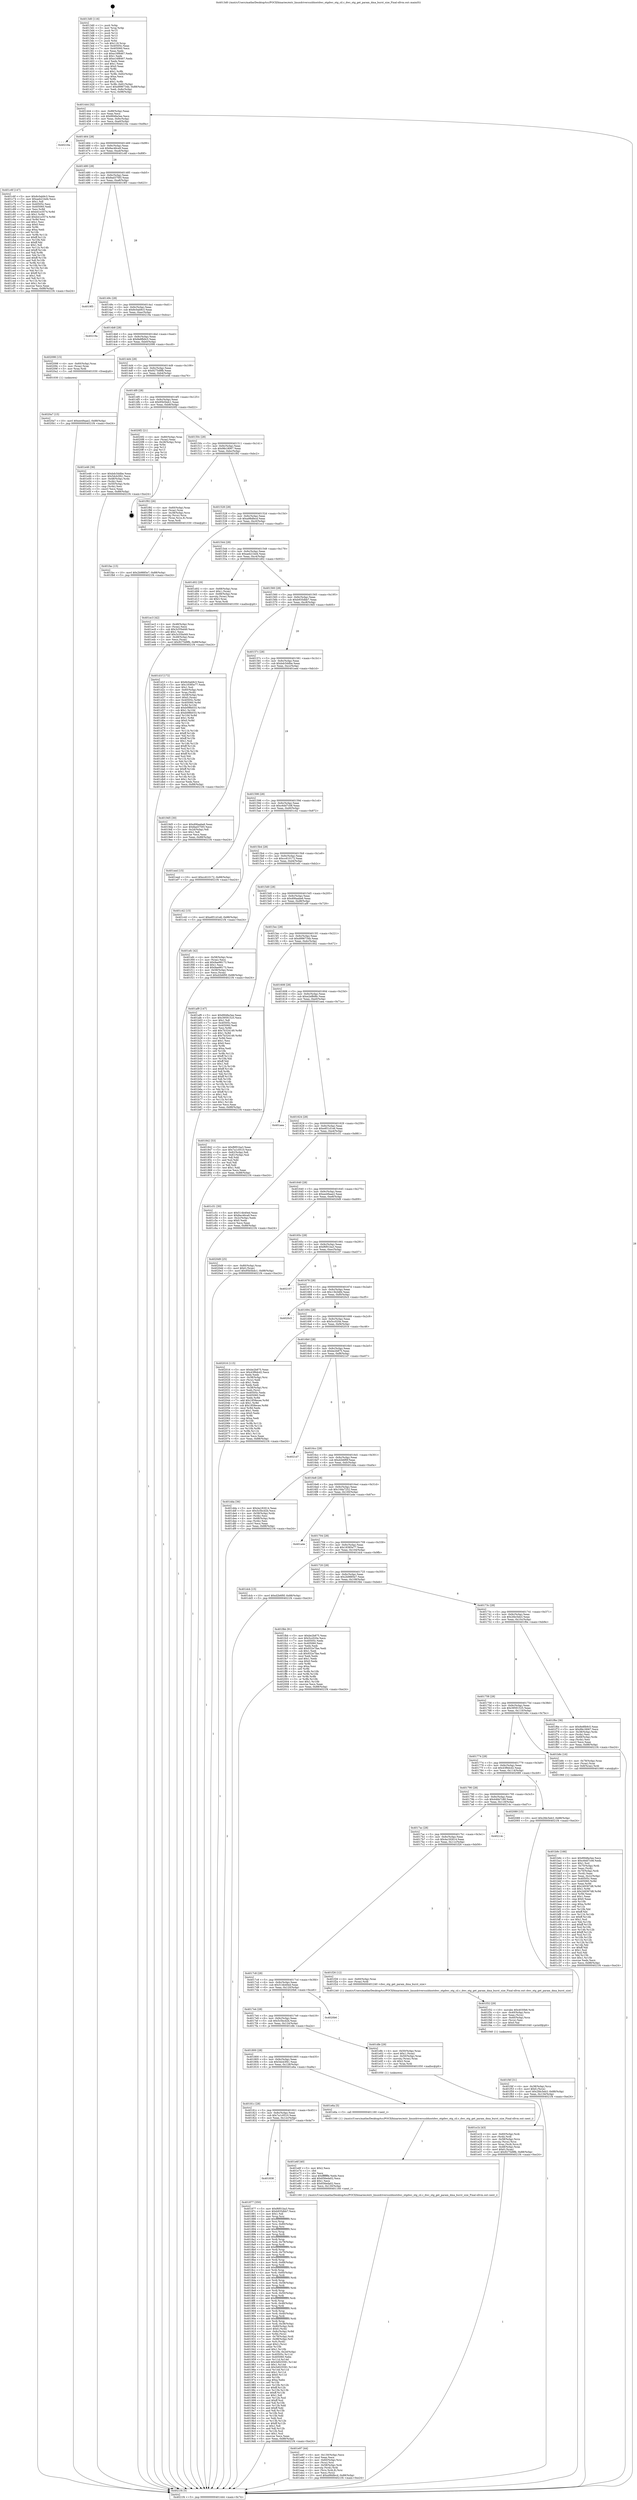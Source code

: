 digraph "0x4013d0" {
  label = "0x4013d0 (/mnt/c/Users/mathe/Desktop/tcc/POCII/binaries/extr_linuxdriversusbhostdwc_otgdwc_otg_cil.c_dwc_otg_get_param_dma_burst_size_Final-ollvm.out::main(0))"
  labelloc = "t"
  node[shape=record]

  Entry [label="",width=0.3,height=0.3,shape=circle,fillcolor=black,style=filled]
  "0x401444" [label="{
     0x401444 [32]\l
     | [instrs]\l
     &nbsp;&nbsp;0x401444 \<+6\>: mov -0x88(%rbp),%eax\l
     &nbsp;&nbsp;0x40144a \<+2\>: mov %eax,%ecx\l
     &nbsp;&nbsp;0x40144c \<+6\>: sub $0x8948a3ee,%ecx\l
     &nbsp;&nbsp;0x401452 \<+6\>: mov %eax,-0x9c(%rbp)\l
     &nbsp;&nbsp;0x401458 \<+6\>: mov %ecx,-0xa0(%rbp)\l
     &nbsp;&nbsp;0x40145e \<+6\>: je 000000000040216a \<main+0xd9a\>\l
  }"]
  "0x40216a" [label="{
     0x40216a\l
  }", style=dashed]
  "0x401464" [label="{
     0x401464 [28]\l
     | [instrs]\l
     &nbsp;&nbsp;0x401464 \<+5\>: jmp 0000000000401469 \<main+0x99\>\l
     &nbsp;&nbsp;0x401469 \<+6\>: mov -0x9c(%rbp),%eax\l
     &nbsp;&nbsp;0x40146f \<+5\>: sub $0x8ac46ca9,%eax\l
     &nbsp;&nbsp;0x401474 \<+6\>: mov %eax,-0xa4(%rbp)\l
     &nbsp;&nbsp;0x40147a \<+6\>: je 0000000000401c6f \<main+0x89f\>\l
  }"]
  Exit [label="",width=0.3,height=0.3,shape=circle,fillcolor=black,style=filled,peripheries=2]
  "0x401c6f" [label="{
     0x401c6f [147]\l
     | [instrs]\l
     &nbsp;&nbsp;0x401c6f \<+5\>: mov $0x8c0ab9c3,%eax\l
     &nbsp;&nbsp;0x401c74 \<+5\>: mov $0xaeb21bd4,%ecx\l
     &nbsp;&nbsp;0x401c79 \<+2\>: mov $0x1,%dl\l
     &nbsp;&nbsp;0x401c7b \<+7\>: mov 0x40505c,%esi\l
     &nbsp;&nbsp;0x401c82 \<+7\>: mov 0x405060,%edi\l
     &nbsp;&nbsp;0x401c89 \<+3\>: mov %esi,%r8d\l
     &nbsp;&nbsp;0x401c8c \<+7\>: sub $0xb41e3574,%r8d\l
     &nbsp;&nbsp;0x401c93 \<+4\>: sub $0x1,%r8d\l
     &nbsp;&nbsp;0x401c97 \<+7\>: add $0xb41e3574,%r8d\l
     &nbsp;&nbsp;0x401c9e \<+4\>: imul %r8d,%esi\l
     &nbsp;&nbsp;0x401ca2 \<+3\>: and $0x1,%esi\l
     &nbsp;&nbsp;0x401ca5 \<+3\>: cmp $0x0,%esi\l
     &nbsp;&nbsp;0x401ca8 \<+4\>: sete %r9b\l
     &nbsp;&nbsp;0x401cac \<+3\>: cmp $0xa,%edi\l
     &nbsp;&nbsp;0x401caf \<+4\>: setl %r10b\l
     &nbsp;&nbsp;0x401cb3 \<+3\>: mov %r9b,%r11b\l
     &nbsp;&nbsp;0x401cb6 \<+4\>: xor $0xff,%r11b\l
     &nbsp;&nbsp;0x401cba \<+3\>: mov %r10b,%bl\l
     &nbsp;&nbsp;0x401cbd \<+3\>: xor $0xff,%bl\l
     &nbsp;&nbsp;0x401cc0 \<+3\>: xor $0x1,%dl\l
     &nbsp;&nbsp;0x401cc3 \<+3\>: mov %r11b,%r14b\l
     &nbsp;&nbsp;0x401cc6 \<+4\>: and $0xff,%r14b\l
     &nbsp;&nbsp;0x401cca \<+3\>: and %dl,%r9b\l
     &nbsp;&nbsp;0x401ccd \<+3\>: mov %bl,%r15b\l
     &nbsp;&nbsp;0x401cd0 \<+4\>: and $0xff,%r15b\l
     &nbsp;&nbsp;0x401cd4 \<+3\>: and %dl,%r10b\l
     &nbsp;&nbsp;0x401cd7 \<+3\>: or %r9b,%r14b\l
     &nbsp;&nbsp;0x401cda \<+3\>: or %r10b,%r15b\l
     &nbsp;&nbsp;0x401cdd \<+3\>: xor %r15b,%r14b\l
     &nbsp;&nbsp;0x401ce0 \<+3\>: or %bl,%r11b\l
     &nbsp;&nbsp;0x401ce3 \<+4\>: xor $0xff,%r11b\l
     &nbsp;&nbsp;0x401ce7 \<+3\>: or $0x1,%dl\l
     &nbsp;&nbsp;0x401cea \<+3\>: and %dl,%r11b\l
     &nbsp;&nbsp;0x401ced \<+3\>: or %r11b,%r14b\l
     &nbsp;&nbsp;0x401cf0 \<+4\>: test $0x1,%r14b\l
     &nbsp;&nbsp;0x401cf4 \<+3\>: cmovne %ecx,%eax\l
     &nbsp;&nbsp;0x401cf7 \<+6\>: mov %eax,-0x88(%rbp)\l
     &nbsp;&nbsp;0x401cfd \<+5\>: jmp 00000000004021f4 \<main+0xe24\>\l
  }"]
  "0x401480" [label="{
     0x401480 [28]\l
     | [instrs]\l
     &nbsp;&nbsp;0x401480 \<+5\>: jmp 0000000000401485 \<main+0xb5\>\l
     &nbsp;&nbsp;0x401485 \<+6\>: mov -0x9c(%rbp),%eax\l
     &nbsp;&nbsp;0x40148b \<+5\>: sub $0x8ad370f3,%eax\l
     &nbsp;&nbsp;0x401490 \<+6\>: mov %eax,-0xa8(%rbp)\l
     &nbsp;&nbsp;0x401496 \<+6\>: je 00000000004019f3 \<main+0x623\>\l
  }"]
  "0x4020a7" [label="{
     0x4020a7 [15]\l
     | [instrs]\l
     &nbsp;&nbsp;0x4020a7 \<+10\>: movl $0xee49aae2,-0x88(%rbp)\l
     &nbsp;&nbsp;0x4020b1 \<+5\>: jmp 00000000004021f4 \<main+0xe24\>\l
  }"]
  "0x4019f3" [label="{
     0x4019f3\l
  }", style=dashed]
  "0x40149c" [label="{
     0x40149c [28]\l
     | [instrs]\l
     &nbsp;&nbsp;0x40149c \<+5\>: jmp 00000000004014a1 \<main+0xd1\>\l
     &nbsp;&nbsp;0x4014a1 \<+6\>: mov -0x9c(%rbp),%eax\l
     &nbsp;&nbsp;0x4014a7 \<+5\>: sub $0x8c0ab9c3,%eax\l
     &nbsp;&nbsp;0x4014ac \<+6\>: mov %eax,-0xac(%rbp)\l
     &nbsp;&nbsp;0x4014b2 \<+6\>: je 000000000040219a \<main+0xdca\>\l
  }"]
  "0x401fac" [label="{
     0x401fac [15]\l
     | [instrs]\l
     &nbsp;&nbsp;0x401fac \<+10\>: movl $0x2b9885e7,-0x88(%rbp)\l
     &nbsp;&nbsp;0x401fb6 \<+5\>: jmp 00000000004021f4 \<main+0xe24\>\l
  }"]
  "0x40219a" [label="{
     0x40219a\l
  }", style=dashed]
  "0x4014b8" [label="{
     0x4014b8 [28]\l
     | [instrs]\l
     &nbsp;&nbsp;0x4014b8 \<+5\>: jmp 00000000004014bd \<main+0xed\>\l
     &nbsp;&nbsp;0x4014bd \<+6\>: mov -0x9c(%rbp),%eax\l
     &nbsp;&nbsp;0x4014c3 \<+5\>: sub $0x8e8fb9c5,%eax\l
     &nbsp;&nbsp;0x4014c8 \<+6\>: mov %eax,-0xb0(%rbp)\l
     &nbsp;&nbsp;0x4014ce \<+6\>: je 0000000000402098 \<main+0xcc8\>\l
  }"]
  "0x401f4f" [label="{
     0x401f4f [31]\l
     | [instrs]\l
     &nbsp;&nbsp;0x401f4f \<+4\>: mov -0x38(%rbp),%rcx\l
     &nbsp;&nbsp;0x401f53 \<+6\>: movl $0x0,(%rcx)\l
     &nbsp;&nbsp;0x401f59 \<+10\>: movl $0x2fdc5eb3,-0x88(%rbp)\l
     &nbsp;&nbsp;0x401f63 \<+6\>: mov %eax,-0x134(%rbp)\l
     &nbsp;&nbsp;0x401f69 \<+5\>: jmp 00000000004021f4 \<main+0xe24\>\l
  }"]
  "0x402098" [label="{
     0x402098 [15]\l
     | [instrs]\l
     &nbsp;&nbsp;0x402098 \<+4\>: mov -0x60(%rbp),%rax\l
     &nbsp;&nbsp;0x40209c \<+3\>: mov (%rax),%rax\l
     &nbsp;&nbsp;0x40209f \<+3\>: mov %rax,%rdi\l
     &nbsp;&nbsp;0x4020a2 \<+5\>: call 0000000000401030 \<free@plt\>\l
     | [calls]\l
     &nbsp;&nbsp;0x401030 \{1\} (unknown)\l
  }"]
  "0x4014d4" [label="{
     0x4014d4 [28]\l
     | [instrs]\l
     &nbsp;&nbsp;0x4014d4 \<+5\>: jmp 00000000004014d9 \<main+0x109\>\l
     &nbsp;&nbsp;0x4014d9 \<+6\>: mov -0x9c(%rbp),%eax\l
     &nbsp;&nbsp;0x4014df \<+5\>: sub $0x9275d9fb,%eax\l
     &nbsp;&nbsp;0x4014e4 \<+6\>: mov %eax,-0xb4(%rbp)\l
     &nbsp;&nbsp;0x4014ea \<+6\>: je 0000000000401e46 \<main+0xa76\>\l
  }"]
  "0x401f32" [label="{
     0x401f32 [29]\l
     | [instrs]\l
     &nbsp;&nbsp;0x401f32 \<+10\>: movabs $0x4030b6,%rdi\l
     &nbsp;&nbsp;0x401f3c \<+4\>: mov -0x40(%rbp),%rcx\l
     &nbsp;&nbsp;0x401f40 \<+2\>: mov %eax,(%rcx)\l
     &nbsp;&nbsp;0x401f42 \<+4\>: mov -0x40(%rbp),%rcx\l
     &nbsp;&nbsp;0x401f46 \<+2\>: mov (%rcx),%esi\l
     &nbsp;&nbsp;0x401f48 \<+2\>: mov $0x0,%al\l
     &nbsp;&nbsp;0x401f4a \<+5\>: call 0000000000401040 \<printf@plt\>\l
     | [calls]\l
     &nbsp;&nbsp;0x401040 \{1\} (unknown)\l
  }"]
  "0x401e46" [label="{
     0x401e46 [36]\l
     | [instrs]\l
     &nbsp;&nbsp;0x401e46 \<+5\>: mov $0xbdc5ddbe,%eax\l
     &nbsp;&nbsp;0x401e4b \<+5\>: mov $0x5dcb3f41,%ecx\l
     &nbsp;&nbsp;0x401e50 \<+4\>: mov -0x48(%rbp),%rdx\l
     &nbsp;&nbsp;0x401e54 \<+2\>: mov (%rdx),%esi\l
     &nbsp;&nbsp;0x401e56 \<+4\>: mov -0x50(%rbp),%rdx\l
     &nbsp;&nbsp;0x401e5a \<+2\>: cmp (%rdx),%esi\l
     &nbsp;&nbsp;0x401e5c \<+3\>: cmovl %ecx,%eax\l
     &nbsp;&nbsp;0x401e5f \<+6\>: mov %eax,-0x88(%rbp)\l
     &nbsp;&nbsp;0x401e65 \<+5\>: jmp 00000000004021f4 \<main+0xe24\>\l
  }"]
  "0x4014f0" [label="{
     0x4014f0 [28]\l
     | [instrs]\l
     &nbsp;&nbsp;0x4014f0 \<+5\>: jmp 00000000004014f5 \<main+0x125\>\l
     &nbsp;&nbsp;0x4014f5 \<+6\>: mov -0x9c(%rbp),%eax\l
     &nbsp;&nbsp;0x4014fb \<+5\>: sub $0x95b5bdc1,%eax\l
     &nbsp;&nbsp;0x401500 \<+6\>: mov %eax,-0xb8(%rbp)\l
     &nbsp;&nbsp;0x401506 \<+6\>: je 00000000004020f2 \<main+0xd22\>\l
  }"]
  "0x401e97" [label="{
     0x401e97 [44]\l
     | [instrs]\l
     &nbsp;&nbsp;0x401e97 \<+6\>: mov -0x130(%rbp),%ecx\l
     &nbsp;&nbsp;0x401e9d \<+3\>: imul %eax,%ecx\l
     &nbsp;&nbsp;0x401ea0 \<+4\>: mov -0x60(%rbp),%rsi\l
     &nbsp;&nbsp;0x401ea4 \<+3\>: mov (%rsi),%rsi\l
     &nbsp;&nbsp;0x401ea7 \<+4\>: mov -0x58(%rbp),%rdi\l
     &nbsp;&nbsp;0x401eab \<+3\>: movslq (%rdi),%rdi\l
     &nbsp;&nbsp;0x401eae \<+4\>: mov (%rsi,%rdi,8),%rsi\l
     &nbsp;&nbsp;0x401eb2 \<+2\>: mov %ecx,(%rsi)\l
     &nbsp;&nbsp;0x401eb4 \<+10\>: movl $0xa98dfecd,-0x88(%rbp)\l
     &nbsp;&nbsp;0x401ebe \<+5\>: jmp 00000000004021f4 \<main+0xe24\>\l
  }"]
  "0x4020f2" [label="{
     0x4020f2 [21]\l
     | [instrs]\l
     &nbsp;&nbsp;0x4020f2 \<+4\>: mov -0x80(%rbp),%rax\l
     &nbsp;&nbsp;0x4020f6 \<+2\>: mov (%rax),%eax\l
     &nbsp;&nbsp;0x4020f8 \<+4\>: lea -0x28(%rbp),%rsp\l
     &nbsp;&nbsp;0x4020fc \<+1\>: pop %rbx\l
     &nbsp;&nbsp;0x4020fd \<+2\>: pop %r12\l
     &nbsp;&nbsp;0x4020ff \<+2\>: pop %r13\l
     &nbsp;&nbsp;0x402101 \<+2\>: pop %r14\l
     &nbsp;&nbsp;0x402103 \<+2\>: pop %r15\l
     &nbsp;&nbsp;0x402105 \<+1\>: pop %rbp\l
     &nbsp;&nbsp;0x402106 \<+1\>: ret\l
  }"]
  "0x40150c" [label="{
     0x40150c [28]\l
     | [instrs]\l
     &nbsp;&nbsp;0x40150c \<+5\>: jmp 0000000000401511 \<main+0x141\>\l
     &nbsp;&nbsp;0x401511 \<+6\>: mov -0x9c(%rbp),%eax\l
     &nbsp;&nbsp;0x401517 \<+5\>: sub $0x9fe18067,%eax\l
     &nbsp;&nbsp;0x40151c \<+6\>: mov %eax,-0xbc(%rbp)\l
     &nbsp;&nbsp;0x401522 \<+6\>: je 0000000000401f92 \<main+0xbc2\>\l
  }"]
  "0x401e6f" [label="{
     0x401e6f [40]\l
     | [instrs]\l
     &nbsp;&nbsp;0x401e6f \<+5\>: mov $0x2,%ecx\l
     &nbsp;&nbsp;0x401e74 \<+1\>: cltd\l
     &nbsp;&nbsp;0x401e75 \<+2\>: idiv %ecx\l
     &nbsp;&nbsp;0x401e77 \<+6\>: imul $0xfffffffe,%edx,%ecx\l
     &nbsp;&nbsp;0x401e7d \<+6\>: add $0x656eda02,%ecx\l
     &nbsp;&nbsp;0x401e83 \<+3\>: add $0x1,%ecx\l
     &nbsp;&nbsp;0x401e86 \<+6\>: sub $0x656eda02,%ecx\l
     &nbsp;&nbsp;0x401e8c \<+6\>: mov %ecx,-0x130(%rbp)\l
     &nbsp;&nbsp;0x401e92 \<+5\>: call 0000000000401160 \<next_i\>\l
     | [calls]\l
     &nbsp;&nbsp;0x401160 \{1\} (/mnt/c/Users/mathe/Desktop/tcc/POCII/binaries/extr_linuxdriversusbhostdwc_otgdwc_otg_cil.c_dwc_otg_get_param_dma_burst_size_Final-ollvm.out::next_i)\l
  }"]
  "0x401f92" [label="{
     0x401f92 [26]\l
     | [instrs]\l
     &nbsp;&nbsp;0x401f92 \<+4\>: mov -0x60(%rbp),%rax\l
     &nbsp;&nbsp;0x401f96 \<+3\>: mov (%rax),%rax\l
     &nbsp;&nbsp;0x401f99 \<+4\>: mov -0x38(%rbp),%rcx\l
     &nbsp;&nbsp;0x401f9d \<+3\>: movslq (%rcx),%rcx\l
     &nbsp;&nbsp;0x401fa0 \<+4\>: mov (%rax,%rcx,8),%rax\l
     &nbsp;&nbsp;0x401fa4 \<+3\>: mov %rax,%rdi\l
     &nbsp;&nbsp;0x401fa7 \<+5\>: call 0000000000401030 \<free@plt\>\l
     | [calls]\l
     &nbsp;&nbsp;0x401030 \{1\} (unknown)\l
  }"]
  "0x401528" [label="{
     0x401528 [28]\l
     | [instrs]\l
     &nbsp;&nbsp;0x401528 \<+5\>: jmp 000000000040152d \<main+0x15d\>\l
     &nbsp;&nbsp;0x40152d \<+6\>: mov -0x9c(%rbp),%eax\l
     &nbsp;&nbsp;0x401533 \<+5\>: sub $0xa98dfecd,%eax\l
     &nbsp;&nbsp;0x401538 \<+6\>: mov %eax,-0xc0(%rbp)\l
     &nbsp;&nbsp;0x40153e \<+6\>: je 0000000000401ec3 \<main+0xaf3\>\l
  }"]
  "0x401e1b" [label="{
     0x401e1b [43]\l
     | [instrs]\l
     &nbsp;&nbsp;0x401e1b \<+4\>: mov -0x60(%rbp),%rdi\l
     &nbsp;&nbsp;0x401e1f \<+3\>: mov (%rdi),%rdi\l
     &nbsp;&nbsp;0x401e22 \<+4\>: mov -0x58(%rbp),%rcx\l
     &nbsp;&nbsp;0x401e26 \<+3\>: movslq (%rcx),%rcx\l
     &nbsp;&nbsp;0x401e29 \<+4\>: mov %rax,(%rdi,%rcx,8)\l
     &nbsp;&nbsp;0x401e2d \<+4\>: mov -0x48(%rbp),%rax\l
     &nbsp;&nbsp;0x401e31 \<+6\>: movl $0x0,(%rax)\l
     &nbsp;&nbsp;0x401e37 \<+10\>: movl $0x9275d9fb,-0x88(%rbp)\l
     &nbsp;&nbsp;0x401e41 \<+5\>: jmp 00000000004021f4 \<main+0xe24\>\l
  }"]
  "0x401ec3" [label="{
     0x401ec3 [42]\l
     | [instrs]\l
     &nbsp;&nbsp;0x401ec3 \<+4\>: mov -0x48(%rbp),%rax\l
     &nbsp;&nbsp;0x401ec7 \<+2\>: mov (%rax),%ecx\l
     &nbsp;&nbsp;0x401ec9 \<+6\>: sub $0x3c55bd49,%ecx\l
     &nbsp;&nbsp;0x401ecf \<+3\>: add $0x1,%ecx\l
     &nbsp;&nbsp;0x401ed2 \<+6\>: add $0x3c55bd49,%ecx\l
     &nbsp;&nbsp;0x401ed8 \<+4\>: mov -0x48(%rbp),%rax\l
     &nbsp;&nbsp;0x401edc \<+2\>: mov %ecx,(%rax)\l
     &nbsp;&nbsp;0x401ede \<+10\>: movl $0x9275d9fb,-0x88(%rbp)\l
     &nbsp;&nbsp;0x401ee8 \<+5\>: jmp 00000000004021f4 \<main+0xe24\>\l
  }"]
  "0x401544" [label="{
     0x401544 [28]\l
     | [instrs]\l
     &nbsp;&nbsp;0x401544 \<+5\>: jmp 0000000000401549 \<main+0x179\>\l
     &nbsp;&nbsp;0x401549 \<+6\>: mov -0x9c(%rbp),%eax\l
     &nbsp;&nbsp;0x40154f \<+5\>: sub $0xaeb21bd4,%eax\l
     &nbsp;&nbsp;0x401554 \<+6\>: mov %eax,-0xc4(%rbp)\l
     &nbsp;&nbsp;0x40155a \<+6\>: je 0000000000401d02 \<main+0x932\>\l
  }"]
  "0x401d1f" [label="{
     0x401d1f [172]\l
     | [instrs]\l
     &nbsp;&nbsp;0x401d1f \<+5\>: mov $0x8c0ab9c3,%ecx\l
     &nbsp;&nbsp;0x401d24 \<+5\>: mov $0x18385e77,%edx\l
     &nbsp;&nbsp;0x401d29 \<+3\>: mov $0x1,%sil\l
     &nbsp;&nbsp;0x401d2c \<+4\>: mov -0x60(%rbp),%rdi\l
     &nbsp;&nbsp;0x401d30 \<+3\>: mov %rax,(%rdi)\l
     &nbsp;&nbsp;0x401d33 \<+4\>: mov -0x58(%rbp),%rax\l
     &nbsp;&nbsp;0x401d37 \<+6\>: movl $0x0,(%rax)\l
     &nbsp;&nbsp;0x401d3d \<+8\>: mov 0x40505c,%r8d\l
     &nbsp;&nbsp;0x401d45 \<+8\>: mov 0x405060,%r9d\l
     &nbsp;&nbsp;0x401d4d \<+3\>: mov %r8d,%r10d\l
     &nbsp;&nbsp;0x401d50 \<+7\>: add $0xb0f8b033,%r10d\l
     &nbsp;&nbsp;0x401d57 \<+4\>: sub $0x1,%r10d\l
     &nbsp;&nbsp;0x401d5b \<+7\>: sub $0xb0f8b033,%r10d\l
     &nbsp;&nbsp;0x401d62 \<+4\>: imul %r10d,%r8d\l
     &nbsp;&nbsp;0x401d66 \<+4\>: and $0x1,%r8d\l
     &nbsp;&nbsp;0x401d6a \<+4\>: cmp $0x0,%r8d\l
     &nbsp;&nbsp;0x401d6e \<+4\>: sete %r11b\l
     &nbsp;&nbsp;0x401d72 \<+4\>: cmp $0xa,%r9d\l
     &nbsp;&nbsp;0x401d76 \<+3\>: setl %bl\l
     &nbsp;&nbsp;0x401d79 \<+3\>: mov %r11b,%r14b\l
     &nbsp;&nbsp;0x401d7c \<+4\>: xor $0xff,%r14b\l
     &nbsp;&nbsp;0x401d80 \<+3\>: mov %bl,%r15b\l
     &nbsp;&nbsp;0x401d83 \<+4\>: xor $0xff,%r15b\l
     &nbsp;&nbsp;0x401d87 \<+4\>: xor $0x1,%sil\l
     &nbsp;&nbsp;0x401d8b \<+3\>: mov %r14b,%r12b\l
     &nbsp;&nbsp;0x401d8e \<+4\>: and $0xff,%r12b\l
     &nbsp;&nbsp;0x401d92 \<+3\>: and %sil,%r11b\l
     &nbsp;&nbsp;0x401d95 \<+3\>: mov %r15b,%r13b\l
     &nbsp;&nbsp;0x401d98 \<+4\>: and $0xff,%r13b\l
     &nbsp;&nbsp;0x401d9c \<+3\>: and %sil,%bl\l
     &nbsp;&nbsp;0x401d9f \<+3\>: or %r11b,%r12b\l
     &nbsp;&nbsp;0x401da2 \<+3\>: or %bl,%r13b\l
     &nbsp;&nbsp;0x401da5 \<+3\>: xor %r13b,%r12b\l
     &nbsp;&nbsp;0x401da8 \<+3\>: or %r15b,%r14b\l
     &nbsp;&nbsp;0x401dab \<+4\>: xor $0xff,%r14b\l
     &nbsp;&nbsp;0x401daf \<+4\>: or $0x1,%sil\l
     &nbsp;&nbsp;0x401db3 \<+3\>: and %sil,%r14b\l
     &nbsp;&nbsp;0x401db6 \<+3\>: or %r14b,%r12b\l
     &nbsp;&nbsp;0x401db9 \<+4\>: test $0x1,%r12b\l
     &nbsp;&nbsp;0x401dbd \<+3\>: cmovne %edx,%ecx\l
     &nbsp;&nbsp;0x401dc0 \<+6\>: mov %ecx,-0x88(%rbp)\l
     &nbsp;&nbsp;0x401dc6 \<+5\>: jmp 00000000004021f4 \<main+0xe24\>\l
  }"]
  "0x401d02" [label="{
     0x401d02 [29]\l
     | [instrs]\l
     &nbsp;&nbsp;0x401d02 \<+4\>: mov -0x68(%rbp),%rax\l
     &nbsp;&nbsp;0x401d06 \<+6\>: movl $0x1,(%rax)\l
     &nbsp;&nbsp;0x401d0c \<+4\>: mov -0x68(%rbp),%rax\l
     &nbsp;&nbsp;0x401d10 \<+3\>: movslq (%rax),%rax\l
     &nbsp;&nbsp;0x401d13 \<+4\>: shl $0x3,%rax\l
     &nbsp;&nbsp;0x401d17 \<+3\>: mov %rax,%rdi\l
     &nbsp;&nbsp;0x401d1a \<+5\>: call 0000000000401050 \<malloc@plt\>\l
     | [calls]\l
     &nbsp;&nbsp;0x401050 \{1\} (unknown)\l
  }"]
  "0x401560" [label="{
     0x401560 [28]\l
     | [instrs]\l
     &nbsp;&nbsp;0x401560 \<+5\>: jmp 0000000000401565 \<main+0x195\>\l
     &nbsp;&nbsp;0x401565 \<+6\>: mov -0x9c(%rbp),%eax\l
     &nbsp;&nbsp;0x40156b \<+5\>: sub $0xb935dbb7,%eax\l
     &nbsp;&nbsp;0x401570 \<+6\>: mov %eax,-0xc8(%rbp)\l
     &nbsp;&nbsp;0x401576 \<+6\>: je 00000000004019d5 \<main+0x605\>\l
  }"]
  "0x401b9c" [label="{
     0x401b9c [166]\l
     | [instrs]\l
     &nbsp;&nbsp;0x401b9c \<+5\>: mov $0x8948a3ee,%ecx\l
     &nbsp;&nbsp;0x401ba1 \<+5\>: mov $0xc6dd7c08,%edx\l
     &nbsp;&nbsp;0x401ba6 \<+3\>: mov $0x1,%sil\l
     &nbsp;&nbsp;0x401ba9 \<+4\>: mov -0x70(%rbp),%rdi\l
     &nbsp;&nbsp;0x401bad \<+2\>: mov %eax,(%rdi)\l
     &nbsp;&nbsp;0x401baf \<+4\>: mov -0x70(%rbp),%rdi\l
     &nbsp;&nbsp;0x401bb3 \<+2\>: mov (%rdi),%eax\l
     &nbsp;&nbsp;0x401bb5 \<+3\>: mov %eax,-0x2c(%rbp)\l
     &nbsp;&nbsp;0x401bb8 \<+7\>: mov 0x40505c,%eax\l
     &nbsp;&nbsp;0x401bbf \<+8\>: mov 0x405060,%r8d\l
     &nbsp;&nbsp;0x401bc7 \<+3\>: mov %eax,%r9d\l
     &nbsp;&nbsp;0x401bca \<+7\>: add $0x249367d8,%r9d\l
     &nbsp;&nbsp;0x401bd1 \<+4\>: sub $0x1,%r9d\l
     &nbsp;&nbsp;0x401bd5 \<+7\>: sub $0x249367d8,%r9d\l
     &nbsp;&nbsp;0x401bdc \<+4\>: imul %r9d,%eax\l
     &nbsp;&nbsp;0x401be0 \<+3\>: and $0x1,%eax\l
     &nbsp;&nbsp;0x401be3 \<+3\>: cmp $0x0,%eax\l
     &nbsp;&nbsp;0x401be6 \<+4\>: sete %r10b\l
     &nbsp;&nbsp;0x401bea \<+4\>: cmp $0xa,%r8d\l
     &nbsp;&nbsp;0x401bee \<+4\>: setl %r11b\l
     &nbsp;&nbsp;0x401bf2 \<+3\>: mov %r10b,%bl\l
     &nbsp;&nbsp;0x401bf5 \<+3\>: xor $0xff,%bl\l
     &nbsp;&nbsp;0x401bf8 \<+3\>: mov %r11b,%r14b\l
     &nbsp;&nbsp;0x401bfb \<+4\>: xor $0xff,%r14b\l
     &nbsp;&nbsp;0x401bff \<+4\>: xor $0x1,%sil\l
     &nbsp;&nbsp;0x401c03 \<+3\>: mov %bl,%r15b\l
     &nbsp;&nbsp;0x401c06 \<+4\>: and $0xff,%r15b\l
     &nbsp;&nbsp;0x401c0a \<+3\>: and %sil,%r10b\l
     &nbsp;&nbsp;0x401c0d \<+3\>: mov %r14b,%r12b\l
     &nbsp;&nbsp;0x401c10 \<+4\>: and $0xff,%r12b\l
     &nbsp;&nbsp;0x401c14 \<+3\>: and %sil,%r11b\l
     &nbsp;&nbsp;0x401c17 \<+3\>: or %r10b,%r15b\l
     &nbsp;&nbsp;0x401c1a \<+3\>: or %r11b,%r12b\l
     &nbsp;&nbsp;0x401c1d \<+3\>: xor %r12b,%r15b\l
     &nbsp;&nbsp;0x401c20 \<+3\>: or %r14b,%bl\l
     &nbsp;&nbsp;0x401c23 \<+3\>: xor $0xff,%bl\l
     &nbsp;&nbsp;0x401c26 \<+4\>: or $0x1,%sil\l
     &nbsp;&nbsp;0x401c2a \<+3\>: and %sil,%bl\l
     &nbsp;&nbsp;0x401c2d \<+3\>: or %bl,%r15b\l
     &nbsp;&nbsp;0x401c30 \<+4\>: test $0x1,%r15b\l
     &nbsp;&nbsp;0x401c34 \<+3\>: cmovne %edx,%ecx\l
     &nbsp;&nbsp;0x401c37 \<+6\>: mov %ecx,-0x88(%rbp)\l
     &nbsp;&nbsp;0x401c3d \<+5\>: jmp 00000000004021f4 \<main+0xe24\>\l
  }"]
  "0x4019d5" [label="{
     0x4019d5 [30]\l
     | [instrs]\l
     &nbsp;&nbsp;0x4019d5 \<+5\>: mov $0xd06aabe6,%eax\l
     &nbsp;&nbsp;0x4019da \<+5\>: mov $0x8ad370f3,%ecx\l
     &nbsp;&nbsp;0x4019df \<+3\>: mov -0x2d(%rbp),%dl\l
     &nbsp;&nbsp;0x4019e2 \<+3\>: test $0x1,%dl\l
     &nbsp;&nbsp;0x4019e5 \<+3\>: cmovne %ecx,%eax\l
     &nbsp;&nbsp;0x4019e8 \<+6\>: mov %eax,-0x88(%rbp)\l
     &nbsp;&nbsp;0x4019ee \<+5\>: jmp 00000000004021f4 \<main+0xe24\>\l
  }"]
  "0x40157c" [label="{
     0x40157c [28]\l
     | [instrs]\l
     &nbsp;&nbsp;0x40157c \<+5\>: jmp 0000000000401581 \<main+0x1b1\>\l
     &nbsp;&nbsp;0x401581 \<+6\>: mov -0x9c(%rbp),%eax\l
     &nbsp;&nbsp;0x401587 \<+5\>: sub $0xbdc5ddbe,%eax\l
     &nbsp;&nbsp;0x40158c \<+6\>: mov %eax,-0xcc(%rbp)\l
     &nbsp;&nbsp;0x401592 \<+6\>: je 0000000000401eed \<main+0xb1d\>\l
  }"]
  "0x401838" [label="{
     0x401838\l
  }", style=dashed]
  "0x401eed" [label="{
     0x401eed [15]\l
     | [instrs]\l
     &nbsp;&nbsp;0x401eed \<+10\>: movl $0xcc610172,-0x88(%rbp)\l
     &nbsp;&nbsp;0x401ef7 \<+5\>: jmp 00000000004021f4 \<main+0xe24\>\l
  }"]
  "0x401598" [label="{
     0x401598 [28]\l
     | [instrs]\l
     &nbsp;&nbsp;0x401598 \<+5\>: jmp 000000000040159d \<main+0x1cd\>\l
     &nbsp;&nbsp;0x40159d \<+6\>: mov -0x9c(%rbp),%eax\l
     &nbsp;&nbsp;0x4015a3 \<+5\>: sub $0xc6dd7c08,%eax\l
     &nbsp;&nbsp;0x4015a8 \<+6\>: mov %eax,-0xd0(%rbp)\l
     &nbsp;&nbsp;0x4015ae \<+6\>: je 0000000000401c42 \<main+0x872\>\l
  }"]
  "0x401877" [label="{
     0x401877 [350]\l
     | [instrs]\l
     &nbsp;&nbsp;0x401877 \<+5\>: mov $0xf6f01ba3,%eax\l
     &nbsp;&nbsp;0x40187c \<+5\>: mov $0xb935dbb7,%ecx\l
     &nbsp;&nbsp;0x401881 \<+2\>: mov $0x1,%dl\l
     &nbsp;&nbsp;0x401883 \<+3\>: mov %rsp,%rsi\l
     &nbsp;&nbsp;0x401886 \<+4\>: add $0xfffffffffffffff0,%rsi\l
     &nbsp;&nbsp;0x40188a \<+3\>: mov %rsi,%rsp\l
     &nbsp;&nbsp;0x40188d \<+4\>: mov %rsi,-0x80(%rbp)\l
     &nbsp;&nbsp;0x401891 \<+3\>: mov %rsp,%rsi\l
     &nbsp;&nbsp;0x401894 \<+4\>: add $0xfffffffffffffff0,%rsi\l
     &nbsp;&nbsp;0x401898 \<+3\>: mov %rsi,%rsp\l
     &nbsp;&nbsp;0x40189b \<+3\>: mov %rsp,%rdi\l
     &nbsp;&nbsp;0x40189e \<+4\>: add $0xfffffffffffffff0,%rdi\l
     &nbsp;&nbsp;0x4018a2 \<+3\>: mov %rdi,%rsp\l
     &nbsp;&nbsp;0x4018a5 \<+4\>: mov %rdi,-0x78(%rbp)\l
     &nbsp;&nbsp;0x4018a9 \<+3\>: mov %rsp,%rdi\l
     &nbsp;&nbsp;0x4018ac \<+4\>: add $0xfffffffffffffff0,%rdi\l
     &nbsp;&nbsp;0x4018b0 \<+3\>: mov %rdi,%rsp\l
     &nbsp;&nbsp;0x4018b3 \<+4\>: mov %rdi,-0x70(%rbp)\l
     &nbsp;&nbsp;0x4018b7 \<+3\>: mov %rsp,%rdi\l
     &nbsp;&nbsp;0x4018ba \<+4\>: add $0xfffffffffffffff0,%rdi\l
     &nbsp;&nbsp;0x4018be \<+3\>: mov %rdi,%rsp\l
     &nbsp;&nbsp;0x4018c1 \<+4\>: mov %rdi,-0x68(%rbp)\l
     &nbsp;&nbsp;0x4018c5 \<+3\>: mov %rsp,%rdi\l
     &nbsp;&nbsp;0x4018c8 \<+4\>: add $0xfffffffffffffff0,%rdi\l
     &nbsp;&nbsp;0x4018cc \<+3\>: mov %rdi,%rsp\l
     &nbsp;&nbsp;0x4018cf \<+4\>: mov %rdi,-0x60(%rbp)\l
     &nbsp;&nbsp;0x4018d3 \<+3\>: mov %rsp,%rdi\l
     &nbsp;&nbsp;0x4018d6 \<+4\>: add $0xfffffffffffffff0,%rdi\l
     &nbsp;&nbsp;0x4018da \<+3\>: mov %rdi,%rsp\l
     &nbsp;&nbsp;0x4018dd \<+4\>: mov %rdi,-0x58(%rbp)\l
     &nbsp;&nbsp;0x4018e1 \<+3\>: mov %rsp,%rdi\l
     &nbsp;&nbsp;0x4018e4 \<+4\>: add $0xfffffffffffffff0,%rdi\l
     &nbsp;&nbsp;0x4018e8 \<+3\>: mov %rdi,%rsp\l
     &nbsp;&nbsp;0x4018eb \<+4\>: mov %rdi,-0x50(%rbp)\l
     &nbsp;&nbsp;0x4018ef \<+3\>: mov %rsp,%rdi\l
     &nbsp;&nbsp;0x4018f2 \<+4\>: add $0xfffffffffffffff0,%rdi\l
     &nbsp;&nbsp;0x4018f6 \<+3\>: mov %rdi,%rsp\l
     &nbsp;&nbsp;0x4018f9 \<+4\>: mov %rdi,-0x48(%rbp)\l
     &nbsp;&nbsp;0x4018fd \<+3\>: mov %rsp,%rdi\l
     &nbsp;&nbsp;0x401900 \<+4\>: add $0xfffffffffffffff0,%rdi\l
     &nbsp;&nbsp;0x401904 \<+3\>: mov %rdi,%rsp\l
     &nbsp;&nbsp;0x401907 \<+4\>: mov %rdi,-0x40(%rbp)\l
     &nbsp;&nbsp;0x40190b \<+3\>: mov %rsp,%rdi\l
     &nbsp;&nbsp;0x40190e \<+4\>: add $0xfffffffffffffff0,%rdi\l
     &nbsp;&nbsp;0x401912 \<+3\>: mov %rdi,%rsp\l
     &nbsp;&nbsp;0x401915 \<+4\>: mov %rdi,-0x38(%rbp)\l
     &nbsp;&nbsp;0x401919 \<+4\>: mov -0x80(%rbp),%rdi\l
     &nbsp;&nbsp;0x40191d \<+6\>: movl $0x0,(%rdi)\l
     &nbsp;&nbsp;0x401923 \<+7\>: mov -0x8c(%rbp),%r8d\l
     &nbsp;&nbsp;0x40192a \<+3\>: mov %r8d,(%rsi)\l
     &nbsp;&nbsp;0x40192d \<+4\>: mov -0x78(%rbp),%rdi\l
     &nbsp;&nbsp;0x401931 \<+7\>: mov -0x98(%rbp),%r9\l
     &nbsp;&nbsp;0x401938 \<+3\>: mov %r9,(%rdi)\l
     &nbsp;&nbsp;0x40193b \<+3\>: cmpl $0x2,(%rsi)\l
     &nbsp;&nbsp;0x40193e \<+4\>: setne %r10b\l
     &nbsp;&nbsp;0x401942 \<+4\>: and $0x1,%r10b\l
     &nbsp;&nbsp;0x401946 \<+4\>: mov %r10b,-0x2d(%rbp)\l
     &nbsp;&nbsp;0x40194a \<+8\>: mov 0x40505c,%r11d\l
     &nbsp;&nbsp;0x401952 \<+7\>: mov 0x405060,%ebx\l
     &nbsp;&nbsp;0x401959 \<+3\>: mov %r11d,%r14d\l
     &nbsp;&nbsp;0x40195c \<+7\>: add $0x5d025591,%r14d\l
     &nbsp;&nbsp;0x401963 \<+4\>: sub $0x1,%r14d\l
     &nbsp;&nbsp;0x401967 \<+7\>: sub $0x5d025591,%r14d\l
     &nbsp;&nbsp;0x40196e \<+4\>: imul %r14d,%r11d\l
     &nbsp;&nbsp;0x401972 \<+4\>: and $0x1,%r11d\l
     &nbsp;&nbsp;0x401976 \<+4\>: cmp $0x0,%r11d\l
     &nbsp;&nbsp;0x40197a \<+4\>: sete %r10b\l
     &nbsp;&nbsp;0x40197e \<+3\>: cmp $0xa,%ebx\l
     &nbsp;&nbsp;0x401981 \<+4\>: setl %r15b\l
     &nbsp;&nbsp;0x401985 \<+3\>: mov %r10b,%r12b\l
     &nbsp;&nbsp;0x401988 \<+4\>: xor $0xff,%r12b\l
     &nbsp;&nbsp;0x40198c \<+3\>: mov %r15b,%r13b\l
     &nbsp;&nbsp;0x40198f \<+4\>: xor $0xff,%r13b\l
     &nbsp;&nbsp;0x401993 \<+3\>: xor $0x1,%dl\l
     &nbsp;&nbsp;0x401996 \<+3\>: mov %r12b,%sil\l
     &nbsp;&nbsp;0x401999 \<+4\>: and $0xff,%sil\l
     &nbsp;&nbsp;0x40199d \<+3\>: and %dl,%r10b\l
     &nbsp;&nbsp;0x4019a0 \<+3\>: mov %r13b,%dil\l
     &nbsp;&nbsp;0x4019a3 \<+4\>: and $0xff,%dil\l
     &nbsp;&nbsp;0x4019a7 \<+3\>: and %dl,%r15b\l
     &nbsp;&nbsp;0x4019aa \<+3\>: or %r10b,%sil\l
     &nbsp;&nbsp;0x4019ad \<+3\>: or %r15b,%dil\l
     &nbsp;&nbsp;0x4019b0 \<+3\>: xor %dil,%sil\l
     &nbsp;&nbsp;0x4019b3 \<+3\>: or %r13b,%r12b\l
     &nbsp;&nbsp;0x4019b6 \<+4\>: xor $0xff,%r12b\l
     &nbsp;&nbsp;0x4019ba \<+3\>: or $0x1,%dl\l
     &nbsp;&nbsp;0x4019bd \<+3\>: and %dl,%r12b\l
     &nbsp;&nbsp;0x4019c0 \<+3\>: or %r12b,%sil\l
     &nbsp;&nbsp;0x4019c3 \<+4\>: test $0x1,%sil\l
     &nbsp;&nbsp;0x4019c7 \<+3\>: cmovne %ecx,%eax\l
     &nbsp;&nbsp;0x4019ca \<+6\>: mov %eax,-0x88(%rbp)\l
     &nbsp;&nbsp;0x4019d0 \<+5\>: jmp 00000000004021f4 \<main+0xe24\>\l
  }"]
  "0x401c42" [label="{
     0x401c42 [15]\l
     | [instrs]\l
     &nbsp;&nbsp;0x401c42 \<+10\>: movl $0xe851d1e6,-0x88(%rbp)\l
     &nbsp;&nbsp;0x401c4c \<+5\>: jmp 00000000004021f4 \<main+0xe24\>\l
  }"]
  "0x4015b4" [label="{
     0x4015b4 [28]\l
     | [instrs]\l
     &nbsp;&nbsp;0x4015b4 \<+5\>: jmp 00000000004015b9 \<main+0x1e9\>\l
     &nbsp;&nbsp;0x4015b9 \<+6\>: mov -0x9c(%rbp),%eax\l
     &nbsp;&nbsp;0x4015bf \<+5\>: sub $0xcc610172,%eax\l
     &nbsp;&nbsp;0x4015c4 \<+6\>: mov %eax,-0xd4(%rbp)\l
     &nbsp;&nbsp;0x4015ca \<+6\>: je 0000000000401efc \<main+0xb2c\>\l
  }"]
  "0x40181c" [label="{
     0x40181c [28]\l
     | [instrs]\l
     &nbsp;&nbsp;0x40181c \<+5\>: jmp 0000000000401821 \<main+0x451\>\l
     &nbsp;&nbsp;0x401821 \<+6\>: mov -0x9c(%rbp),%eax\l
     &nbsp;&nbsp;0x401827 \<+5\>: sub $0x7a1c0510,%eax\l
     &nbsp;&nbsp;0x40182c \<+6\>: mov %eax,-0x12c(%rbp)\l
     &nbsp;&nbsp;0x401832 \<+6\>: je 0000000000401877 \<main+0x4a7\>\l
  }"]
  "0x401efc" [label="{
     0x401efc [42]\l
     | [instrs]\l
     &nbsp;&nbsp;0x401efc \<+4\>: mov -0x58(%rbp),%rax\l
     &nbsp;&nbsp;0x401f00 \<+2\>: mov (%rax),%ecx\l
     &nbsp;&nbsp;0x401f02 \<+6\>: add $0x9ae98173,%ecx\l
     &nbsp;&nbsp;0x401f08 \<+3\>: add $0x1,%ecx\l
     &nbsp;&nbsp;0x401f0b \<+6\>: sub $0x9ae98173,%ecx\l
     &nbsp;&nbsp;0x401f11 \<+4\>: mov -0x58(%rbp),%rax\l
     &nbsp;&nbsp;0x401f15 \<+2\>: mov %ecx,(%rax)\l
     &nbsp;&nbsp;0x401f17 \<+10\>: movl $0xd2b6f0f,-0x88(%rbp)\l
     &nbsp;&nbsp;0x401f21 \<+5\>: jmp 00000000004021f4 \<main+0xe24\>\l
  }"]
  "0x4015d0" [label="{
     0x4015d0 [28]\l
     | [instrs]\l
     &nbsp;&nbsp;0x4015d0 \<+5\>: jmp 00000000004015d5 \<main+0x205\>\l
     &nbsp;&nbsp;0x4015d5 \<+6\>: mov -0x9c(%rbp),%eax\l
     &nbsp;&nbsp;0x4015db \<+5\>: sub $0xd06aabe6,%eax\l
     &nbsp;&nbsp;0x4015e0 \<+6\>: mov %eax,-0xd8(%rbp)\l
     &nbsp;&nbsp;0x4015e6 \<+6\>: je 0000000000401af9 \<main+0x729\>\l
  }"]
  "0x401e6a" [label="{
     0x401e6a [5]\l
     | [instrs]\l
     &nbsp;&nbsp;0x401e6a \<+5\>: call 0000000000401160 \<next_i\>\l
     | [calls]\l
     &nbsp;&nbsp;0x401160 \{1\} (/mnt/c/Users/mathe/Desktop/tcc/POCII/binaries/extr_linuxdriversusbhostdwc_otgdwc_otg_cil.c_dwc_otg_get_param_dma_burst_size_Final-ollvm.out::next_i)\l
  }"]
  "0x401af9" [label="{
     0x401af9 [147]\l
     | [instrs]\l
     &nbsp;&nbsp;0x401af9 \<+5\>: mov $0x8948a3ee,%eax\l
     &nbsp;&nbsp;0x401afe \<+5\>: mov $0x39591525,%ecx\l
     &nbsp;&nbsp;0x401b03 \<+2\>: mov $0x1,%dl\l
     &nbsp;&nbsp;0x401b05 \<+7\>: mov 0x40505c,%esi\l
     &nbsp;&nbsp;0x401b0c \<+7\>: mov 0x405060,%edi\l
     &nbsp;&nbsp;0x401b13 \<+3\>: mov %esi,%r8d\l
     &nbsp;&nbsp;0x401b16 \<+7\>: add $0x7b324149,%r8d\l
     &nbsp;&nbsp;0x401b1d \<+4\>: sub $0x1,%r8d\l
     &nbsp;&nbsp;0x401b21 \<+7\>: sub $0x7b324149,%r8d\l
     &nbsp;&nbsp;0x401b28 \<+4\>: imul %r8d,%esi\l
     &nbsp;&nbsp;0x401b2c \<+3\>: and $0x1,%esi\l
     &nbsp;&nbsp;0x401b2f \<+3\>: cmp $0x0,%esi\l
     &nbsp;&nbsp;0x401b32 \<+4\>: sete %r9b\l
     &nbsp;&nbsp;0x401b36 \<+3\>: cmp $0xa,%edi\l
     &nbsp;&nbsp;0x401b39 \<+4\>: setl %r10b\l
     &nbsp;&nbsp;0x401b3d \<+3\>: mov %r9b,%r11b\l
     &nbsp;&nbsp;0x401b40 \<+4\>: xor $0xff,%r11b\l
     &nbsp;&nbsp;0x401b44 \<+3\>: mov %r10b,%bl\l
     &nbsp;&nbsp;0x401b47 \<+3\>: xor $0xff,%bl\l
     &nbsp;&nbsp;0x401b4a \<+3\>: xor $0x1,%dl\l
     &nbsp;&nbsp;0x401b4d \<+3\>: mov %r11b,%r14b\l
     &nbsp;&nbsp;0x401b50 \<+4\>: and $0xff,%r14b\l
     &nbsp;&nbsp;0x401b54 \<+3\>: and %dl,%r9b\l
     &nbsp;&nbsp;0x401b57 \<+3\>: mov %bl,%r15b\l
     &nbsp;&nbsp;0x401b5a \<+4\>: and $0xff,%r15b\l
     &nbsp;&nbsp;0x401b5e \<+3\>: and %dl,%r10b\l
     &nbsp;&nbsp;0x401b61 \<+3\>: or %r9b,%r14b\l
     &nbsp;&nbsp;0x401b64 \<+3\>: or %r10b,%r15b\l
     &nbsp;&nbsp;0x401b67 \<+3\>: xor %r15b,%r14b\l
     &nbsp;&nbsp;0x401b6a \<+3\>: or %bl,%r11b\l
     &nbsp;&nbsp;0x401b6d \<+4\>: xor $0xff,%r11b\l
     &nbsp;&nbsp;0x401b71 \<+3\>: or $0x1,%dl\l
     &nbsp;&nbsp;0x401b74 \<+3\>: and %dl,%r11b\l
     &nbsp;&nbsp;0x401b77 \<+3\>: or %r11b,%r14b\l
     &nbsp;&nbsp;0x401b7a \<+4\>: test $0x1,%r14b\l
     &nbsp;&nbsp;0x401b7e \<+3\>: cmovne %ecx,%eax\l
     &nbsp;&nbsp;0x401b81 \<+6\>: mov %eax,-0x88(%rbp)\l
     &nbsp;&nbsp;0x401b87 \<+5\>: jmp 00000000004021f4 \<main+0xe24\>\l
  }"]
  "0x4015ec" [label="{
     0x4015ec [28]\l
     | [instrs]\l
     &nbsp;&nbsp;0x4015ec \<+5\>: jmp 00000000004015f1 \<main+0x221\>\l
     &nbsp;&nbsp;0x4015f1 \<+6\>: mov -0x9c(%rbp),%eax\l
     &nbsp;&nbsp;0x4015f7 \<+5\>: sub $0xd996734b,%eax\l
     &nbsp;&nbsp;0x4015fc \<+6\>: mov %eax,-0xdc(%rbp)\l
     &nbsp;&nbsp;0x401602 \<+6\>: je 0000000000401842 \<main+0x472\>\l
  }"]
  "0x401800" [label="{
     0x401800 [28]\l
     | [instrs]\l
     &nbsp;&nbsp;0x401800 \<+5\>: jmp 0000000000401805 \<main+0x435\>\l
     &nbsp;&nbsp;0x401805 \<+6\>: mov -0x9c(%rbp),%eax\l
     &nbsp;&nbsp;0x40180b \<+5\>: sub $0x5dcb3f41,%eax\l
     &nbsp;&nbsp;0x401810 \<+6\>: mov %eax,-0x128(%rbp)\l
     &nbsp;&nbsp;0x401816 \<+6\>: je 0000000000401e6a \<main+0xa9a\>\l
  }"]
  "0x401842" [label="{
     0x401842 [53]\l
     | [instrs]\l
     &nbsp;&nbsp;0x401842 \<+5\>: mov $0xf6f01ba3,%eax\l
     &nbsp;&nbsp;0x401847 \<+5\>: mov $0x7a1c0510,%ecx\l
     &nbsp;&nbsp;0x40184c \<+6\>: mov -0x82(%rbp),%dl\l
     &nbsp;&nbsp;0x401852 \<+7\>: mov -0x81(%rbp),%sil\l
     &nbsp;&nbsp;0x401859 \<+3\>: mov %dl,%dil\l
     &nbsp;&nbsp;0x40185c \<+3\>: and %sil,%dil\l
     &nbsp;&nbsp;0x40185f \<+3\>: xor %sil,%dl\l
     &nbsp;&nbsp;0x401862 \<+3\>: or %dl,%dil\l
     &nbsp;&nbsp;0x401865 \<+4\>: test $0x1,%dil\l
     &nbsp;&nbsp;0x401869 \<+3\>: cmovne %ecx,%eax\l
     &nbsp;&nbsp;0x40186c \<+6\>: mov %eax,-0x88(%rbp)\l
     &nbsp;&nbsp;0x401872 \<+5\>: jmp 00000000004021f4 \<main+0xe24\>\l
  }"]
  "0x401608" [label="{
     0x401608 [28]\l
     | [instrs]\l
     &nbsp;&nbsp;0x401608 \<+5\>: jmp 000000000040160d \<main+0x23d\>\l
     &nbsp;&nbsp;0x40160d \<+6\>: mov -0x9c(%rbp),%eax\l
     &nbsp;&nbsp;0x401613 \<+5\>: sub $0xe2ef8d8c,%eax\l
     &nbsp;&nbsp;0x401618 \<+6\>: mov %eax,-0xe0(%rbp)\l
     &nbsp;&nbsp;0x40161e \<+6\>: je 0000000000401aea \<main+0x71a\>\l
  }"]
  "0x4021f4" [label="{
     0x4021f4 [5]\l
     | [instrs]\l
     &nbsp;&nbsp;0x4021f4 \<+5\>: jmp 0000000000401444 \<main+0x74\>\l
  }"]
  "0x4013d0" [label="{
     0x4013d0 [116]\l
     | [instrs]\l
     &nbsp;&nbsp;0x4013d0 \<+1\>: push %rbp\l
     &nbsp;&nbsp;0x4013d1 \<+3\>: mov %rsp,%rbp\l
     &nbsp;&nbsp;0x4013d4 \<+2\>: push %r15\l
     &nbsp;&nbsp;0x4013d6 \<+2\>: push %r14\l
     &nbsp;&nbsp;0x4013d8 \<+2\>: push %r13\l
     &nbsp;&nbsp;0x4013da \<+2\>: push %r12\l
     &nbsp;&nbsp;0x4013dc \<+1\>: push %rbx\l
     &nbsp;&nbsp;0x4013dd \<+7\>: sub $0x118,%rsp\l
     &nbsp;&nbsp;0x4013e4 \<+7\>: mov 0x40505c,%eax\l
     &nbsp;&nbsp;0x4013eb \<+7\>: mov 0x405060,%ecx\l
     &nbsp;&nbsp;0x4013f2 \<+2\>: mov %eax,%edx\l
     &nbsp;&nbsp;0x4013f4 \<+6\>: sub $0xe16f8467,%edx\l
     &nbsp;&nbsp;0x4013fa \<+3\>: sub $0x1,%edx\l
     &nbsp;&nbsp;0x4013fd \<+6\>: add $0xe16f8467,%edx\l
     &nbsp;&nbsp;0x401403 \<+3\>: imul %edx,%eax\l
     &nbsp;&nbsp;0x401406 \<+3\>: and $0x1,%eax\l
     &nbsp;&nbsp;0x401409 \<+3\>: cmp $0x0,%eax\l
     &nbsp;&nbsp;0x40140c \<+4\>: sete %r8b\l
     &nbsp;&nbsp;0x401410 \<+4\>: and $0x1,%r8b\l
     &nbsp;&nbsp;0x401414 \<+7\>: mov %r8b,-0x82(%rbp)\l
     &nbsp;&nbsp;0x40141b \<+3\>: cmp $0xa,%ecx\l
     &nbsp;&nbsp;0x40141e \<+4\>: setl %r8b\l
     &nbsp;&nbsp;0x401422 \<+4\>: and $0x1,%r8b\l
     &nbsp;&nbsp;0x401426 \<+7\>: mov %r8b,-0x81(%rbp)\l
     &nbsp;&nbsp;0x40142d \<+10\>: movl $0xd996734b,-0x88(%rbp)\l
     &nbsp;&nbsp;0x401437 \<+6\>: mov %edi,-0x8c(%rbp)\l
     &nbsp;&nbsp;0x40143d \<+7\>: mov %rsi,-0x98(%rbp)\l
  }"]
  "0x401dfe" [label="{
     0x401dfe [29]\l
     | [instrs]\l
     &nbsp;&nbsp;0x401dfe \<+4\>: mov -0x50(%rbp),%rax\l
     &nbsp;&nbsp;0x401e02 \<+6\>: movl $0x1,(%rax)\l
     &nbsp;&nbsp;0x401e08 \<+4\>: mov -0x50(%rbp),%rax\l
     &nbsp;&nbsp;0x401e0c \<+3\>: movslq (%rax),%rax\l
     &nbsp;&nbsp;0x401e0f \<+4\>: shl $0x2,%rax\l
     &nbsp;&nbsp;0x401e13 \<+3\>: mov %rax,%rdi\l
     &nbsp;&nbsp;0x401e16 \<+5\>: call 0000000000401050 \<malloc@plt\>\l
     | [calls]\l
     &nbsp;&nbsp;0x401050 \{1\} (unknown)\l
  }"]
  "0x401aea" [label="{
     0x401aea\l
  }", style=dashed]
  "0x401624" [label="{
     0x401624 [28]\l
     | [instrs]\l
     &nbsp;&nbsp;0x401624 \<+5\>: jmp 0000000000401629 \<main+0x259\>\l
     &nbsp;&nbsp;0x401629 \<+6\>: mov -0x9c(%rbp),%eax\l
     &nbsp;&nbsp;0x40162f \<+5\>: sub $0xe851d1e6,%eax\l
     &nbsp;&nbsp;0x401634 \<+6\>: mov %eax,-0xe4(%rbp)\l
     &nbsp;&nbsp;0x40163a \<+6\>: je 0000000000401c51 \<main+0x881\>\l
  }"]
  "0x4017e4" [label="{
     0x4017e4 [28]\l
     | [instrs]\l
     &nbsp;&nbsp;0x4017e4 \<+5\>: jmp 00000000004017e9 \<main+0x419\>\l
     &nbsp;&nbsp;0x4017e9 \<+6\>: mov -0x9c(%rbp),%eax\l
     &nbsp;&nbsp;0x4017ef \<+5\>: sub $0x5c5bcd2b,%eax\l
     &nbsp;&nbsp;0x4017f4 \<+6\>: mov %eax,-0x124(%rbp)\l
     &nbsp;&nbsp;0x4017fa \<+6\>: je 0000000000401dfe \<main+0xa2e\>\l
  }"]
  "0x401c51" [label="{
     0x401c51 [30]\l
     | [instrs]\l
     &nbsp;&nbsp;0x401c51 \<+5\>: mov $0x514b40ed,%eax\l
     &nbsp;&nbsp;0x401c56 \<+5\>: mov $0x8ac46ca9,%ecx\l
     &nbsp;&nbsp;0x401c5b \<+3\>: mov -0x2c(%rbp),%edx\l
     &nbsp;&nbsp;0x401c5e \<+3\>: cmp $0x0,%edx\l
     &nbsp;&nbsp;0x401c61 \<+3\>: cmove %ecx,%eax\l
     &nbsp;&nbsp;0x401c64 \<+6\>: mov %eax,-0x88(%rbp)\l
     &nbsp;&nbsp;0x401c6a \<+5\>: jmp 00000000004021f4 \<main+0xe24\>\l
  }"]
  "0x401640" [label="{
     0x401640 [28]\l
     | [instrs]\l
     &nbsp;&nbsp;0x401640 \<+5\>: jmp 0000000000401645 \<main+0x275\>\l
     &nbsp;&nbsp;0x401645 \<+6\>: mov -0x9c(%rbp),%eax\l
     &nbsp;&nbsp;0x40164b \<+5\>: sub $0xee49aae2,%eax\l
     &nbsp;&nbsp;0x401650 \<+6\>: mov %eax,-0xe8(%rbp)\l
     &nbsp;&nbsp;0x401656 \<+6\>: je 00000000004020d9 \<main+0xd09\>\l
  }"]
  "0x4020b6" [label="{
     0x4020b6\l
  }", style=dashed]
  "0x4020d9" [label="{
     0x4020d9 [25]\l
     | [instrs]\l
     &nbsp;&nbsp;0x4020d9 \<+4\>: mov -0x80(%rbp),%rax\l
     &nbsp;&nbsp;0x4020dd \<+6\>: movl $0x0,(%rax)\l
     &nbsp;&nbsp;0x4020e3 \<+10\>: movl $0x95b5bdc1,-0x88(%rbp)\l
     &nbsp;&nbsp;0x4020ed \<+5\>: jmp 00000000004021f4 \<main+0xe24\>\l
  }"]
  "0x40165c" [label="{
     0x40165c [28]\l
     | [instrs]\l
     &nbsp;&nbsp;0x40165c \<+5\>: jmp 0000000000401661 \<main+0x291\>\l
     &nbsp;&nbsp;0x401661 \<+6\>: mov -0x9c(%rbp),%eax\l
     &nbsp;&nbsp;0x401667 \<+5\>: sub $0xf6f01ba3,%eax\l
     &nbsp;&nbsp;0x40166c \<+6\>: mov %eax,-0xec(%rbp)\l
     &nbsp;&nbsp;0x401672 \<+6\>: je 0000000000402107 \<main+0xd37\>\l
  }"]
  "0x4017c8" [label="{
     0x4017c8 [28]\l
     | [instrs]\l
     &nbsp;&nbsp;0x4017c8 \<+5\>: jmp 00000000004017cd \<main+0x3fd\>\l
     &nbsp;&nbsp;0x4017cd \<+6\>: mov -0x9c(%rbp),%eax\l
     &nbsp;&nbsp;0x4017d3 \<+5\>: sub $0x514b40ed,%eax\l
     &nbsp;&nbsp;0x4017d8 \<+6\>: mov %eax,-0x120(%rbp)\l
     &nbsp;&nbsp;0x4017de \<+6\>: je 00000000004020b6 \<main+0xce6\>\l
  }"]
  "0x402107" [label="{
     0x402107\l
  }", style=dashed]
  "0x401678" [label="{
     0x401678 [28]\l
     | [instrs]\l
     &nbsp;&nbsp;0x401678 \<+5\>: jmp 000000000040167d \<main+0x2ad\>\l
     &nbsp;&nbsp;0x40167d \<+6\>: mov -0x9c(%rbp),%eax\l
     &nbsp;&nbsp;0x401683 \<+5\>: sub $0x13b2b84,%eax\l
     &nbsp;&nbsp;0x401688 \<+6\>: mov %eax,-0xf0(%rbp)\l
     &nbsp;&nbsp;0x40168e \<+6\>: je 00000000004020c5 \<main+0xcf5\>\l
  }"]
  "0x401f26" [label="{
     0x401f26 [12]\l
     | [instrs]\l
     &nbsp;&nbsp;0x401f26 \<+4\>: mov -0x60(%rbp),%rax\l
     &nbsp;&nbsp;0x401f2a \<+3\>: mov (%rax),%rdi\l
     &nbsp;&nbsp;0x401f2d \<+5\>: call 0000000000401240 \<dwc_otg_get_param_dma_burst_size\>\l
     | [calls]\l
     &nbsp;&nbsp;0x401240 \{1\} (/mnt/c/Users/mathe/Desktop/tcc/POCII/binaries/extr_linuxdriversusbhostdwc_otgdwc_otg_cil.c_dwc_otg_get_param_dma_burst_size_Final-ollvm.out::dwc_otg_get_param_dma_burst_size)\l
  }"]
  "0x4020c5" [label="{
     0x4020c5\l
  }", style=dashed]
  "0x401694" [label="{
     0x401694 [28]\l
     | [instrs]\l
     &nbsp;&nbsp;0x401694 \<+5\>: jmp 0000000000401699 \<main+0x2c9\>\l
     &nbsp;&nbsp;0x401699 \<+6\>: mov -0x9c(%rbp),%eax\l
     &nbsp;&nbsp;0x40169f \<+5\>: sub $0x5cc020e,%eax\l
     &nbsp;&nbsp;0x4016a4 \<+6\>: mov %eax,-0xf4(%rbp)\l
     &nbsp;&nbsp;0x4016aa \<+6\>: je 0000000000402016 \<main+0xc46\>\l
  }"]
  "0x4017ac" [label="{
     0x4017ac [28]\l
     | [instrs]\l
     &nbsp;&nbsp;0x4017ac \<+5\>: jmp 00000000004017b1 \<main+0x3e1\>\l
     &nbsp;&nbsp;0x4017b1 \<+6\>: mov -0x9c(%rbp),%eax\l
     &nbsp;&nbsp;0x4017b7 \<+5\>: sub $0x4a182614,%eax\l
     &nbsp;&nbsp;0x4017bc \<+6\>: mov %eax,-0x11c(%rbp)\l
     &nbsp;&nbsp;0x4017c2 \<+6\>: je 0000000000401f26 \<main+0xb56\>\l
  }"]
  "0x402016" [label="{
     0x402016 [115]\l
     | [instrs]\l
     &nbsp;&nbsp;0x402016 \<+5\>: mov $0xbe2b875,%eax\l
     &nbsp;&nbsp;0x40201b \<+5\>: mov $0x43f6dcd2,%ecx\l
     &nbsp;&nbsp;0x402020 \<+2\>: xor %edx,%edx\l
     &nbsp;&nbsp;0x402022 \<+4\>: mov -0x38(%rbp),%rsi\l
     &nbsp;&nbsp;0x402026 \<+2\>: mov (%rsi),%edi\l
     &nbsp;&nbsp;0x402028 \<+3\>: sub $0x1,%edx\l
     &nbsp;&nbsp;0x40202b \<+2\>: sub %edx,%edi\l
     &nbsp;&nbsp;0x40202d \<+4\>: mov -0x38(%rbp),%rsi\l
     &nbsp;&nbsp;0x402031 \<+2\>: mov %edi,(%rsi)\l
     &nbsp;&nbsp;0x402033 \<+7\>: mov 0x40505c,%edx\l
     &nbsp;&nbsp;0x40203a \<+7\>: mov 0x405060,%edi\l
     &nbsp;&nbsp;0x402041 \<+3\>: mov %edx,%r8d\l
     &nbsp;&nbsp;0x402044 \<+7\>: add $0x1858ecee,%r8d\l
     &nbsp;&nbsp;0x40204b \<+4\>: sub $0x1,%r8d\l
     &nbsp;&nbsp;0x40204f \<+7\>: sub $0x1858ecee,%r8d\l
     &nbsp;&nbsp;0x402056 \<+4\>: imul %r8d,%edx\l
     &nbsp;&nbsp;0x40205a \<+3\>: and $0x1,%edx\l
     &nbsp;&nbsp;0x40205d \<+3\>: cmp $0x0,%edx\l
     &nbsp;&nbsp;0x402060 \<+4\>: sete %r9b\l
     &nbsp;&nbsp;0x402064 \<+3\>: cmp $0xa,%edi\l
     &nbsp;&nbsp;0x402067 \<+4\>: setl %r10b\l
     &nbsp;&nbsp;0x40206b \<+3\>: mov %r9b,%r11b\l
     &nbsp;&nbsp;0x40206e \<+3\>: and %r10b,%r11b\l
     &nbsp;&nbsp;0x402071 \<+3\>: xor %r10b,%r9b\l
     &nbsp;&nbsp;0x402074 \<+3\>: or %r9b,%r11b\l
     &nbsp;&nbsp;0x402077 \<+4\>: test $0x1,%r11b\l
     &nbsp;&nbsp;0x40207b \<+3\>: cmovne %ecx,%eax\l
     &nbsp;&nbsp;0x40207e \<+6\>: mov %eax,-0x88(%rbp)\l
     &nbsp;&nbsp;0x402084 \<+5\>: jmp 00000000004021f4 \<main+0xe24\>\l
  }"]
  "0x4016b0" [label="{
     0x4016b0 [28]\l
     | [instrs]\l
     &nbsp;&nbsp;0x4016b0 \<+5\>: jmp 00000000004016b5 \<main+0x2e5\>\l
     &nbsp;&nbsp;0x4016b5 \<+6\>: mov -0x9c(%rbp),%eax\l
     &nbsp;&nbsp;0x4016bb \<+5\>: sub $0xbe2b875,%eax\l
     &nbsp;&nbsp;0x4016c0 \<+6\>: mov %eax,-0xf8(%rbp)\l
     &nbsp;&nbsp;0x4016c6 \<+6\>: je 00000000004021d7 \<main+0xe07\>\l
  }"]
  "0x40214c" [label="{
     0x40214c\l
  }", style=dashed]
  "0x4021d7" [label="{
     0x4021d7\l
  }", style=dashed]
  "0x4016cc" [label="{
     0x4016cc [28]\l
     | [instrs]\l
     &nbsp;&nbsp;0x4016cc \<+5\>: jmp 00000000004016d1 \<main+0x301\>\l
     &nbsp;&nbsp;0x4016d1 \<+6\>: mov -0x9c(%rbp),%eax\l
     &nbsp;&nbsp;0x4016d7 \<+5\>: sub $0xd2b6f0f,%eax\l
     &nbsp;&nbsp;0x4016dc \<+6\>: mov %eax,-0xfc(%rbp)\l
     &nbsp;&nbsp;0x4016e2 \<+6\>: je 0000000000401dda \<main+0xa0a\>\l
  }"]
  "0x401790" [label="{
     0x401790 [28]\l
     | [instrs]\l
     &nbsp;&nbsp;0x401790 \<+5\>: jmp 0000000000401795 \<main+0x3c5\>\l
     &nbsp;&nbsp;0x401795 \<+6\>: mov -0x9c(%rbp),%eax\l
     &nbsp;&nbsp;0x40179b \<+5\>: sub $0x44bb7c80,%eax\l
     &nbsp;&nbsp;0x4017a0 \<+6\>: mov %eax,-0x118(%rbp)\l
     &nbsp;&nbsp;0x4017a6 \<+6\>: je 000000000040214c \<main+0xd7c\>\l
  }"]
  "0x401dda" [label="{
     0x401dda [36]\l
     | [instrs]\l
     &nbsp;&nbsp;0x401dda \<+5\>: mov $0x4a182614,%eax\l
     &nbsp;&nbsp;0x401ddf \<+5\>: mov $0x5c5bcd2b,%ecx\l
     &nbsp;&nbsp;0x401de4 \<+4\>: mov -0x58(%rbp),%rdx\l
     &nbsp;&nbsp;0x401de8 \<+2\>: mov (%rdx),%esi\l
     &nbsp;&nbsp;0x401dea \<+4\>: mov -0x68(%rbp),%rdx\l
     &nbsp;&nbsp;0x401dee \<+2\>: cmp (%rdx),%esi\l
     &nbsp;&nbsp;0x401df0 \<+3\>: cmovl %ecx,%eax\l
     &nbsp;&nbsp;0x401df3 \<+6\>: mov %eax,-0x88(%rbp)\l
     &nbsp;&nbsp;0x401df9 \<+5\>: jmp 00000000004021f4 \<main+0xe24\>\l
  }"]
  "0x4016e8" [label="{
     0x4016e8 [28]\l
     | [instrs]\l
     &nbsp;&nbsp;0x4016e8 \<+5\>: jmp 00000000004016ed \<main+0x31d\>\l
     &nbsp;&nbsp;0x4016ed \<+6\>: mov -0x9c(%rbp),%eax\l
     &nbsp;&nbsp;0x4016f3 \<+5\>: sub $0x10da7252,%eax\l
     &nbsp;&nbsp;0x4016f8 \<+6\>: mov %eax,-0x100(%rbp)\l
     &nbsp;&nbsp;0x4016fe \<+6\>: je 0000000000401a4e \<main+0x67e\>\l
  }"]
  "0x402089" [label="{
     0x402089 [15]\l
     | [instrs]\l
     &nbsp;&nbsp;0x402089 \<+10\>: movl $0x2fdc5eb3,-0x88(%rbp)\l
     &nbsp;&nbsp;0x402093 \<+5\>: jmp 00000000004021f4 \<main+0xe24\>\l
  }"]
  "0x401a4e" [label="{
     0x401a4e\l
  }", style=dashed]
  "0x401704" [label="{
     0x401704 [28]\l
     | [instrs]\l
     &nbsp;&nbsp;0x401704 \<+5\>: jmp 0000000000401709 \<main+0x339\>\l
     &nbsp;&nbsp;0x401709 \<+6\>: mov -0x9c(%rbp),%eax\l
     &nbsp;&nbsp;0x40170f \<+5\>: sub $0x18385e77,%eax\l
     &nbsp;&nbsp;0x401714 \<+6\>: mov %eax,-0x104(%rbp)\l
     &nbsp;&nbsp;0x40171a \<+6\>: je 0000000000401dcb \<main+0x9fb\>\l
  }"]
  "0x401774" [label="{
     0x401774 [28]\l
     | [instrs]\l
     &nbsp;&nbsp;0x401774 \<+5\>: jmp 0000000000401779 \<main+0x3a9\>\l
     &nbsp;&nbsp;0x401779 \<+6\>: mov -0x9c(%rbp),%eax\l
     &nbsp;&nbsp;0x40177f \<+5\>: sub $0x43f6dcd2,%eax\l
     &nbsp;&nbsp;0x401784 \<+6\>: mov %eax,-0x114(%rbp)\l
     &nbsp;&nbsp;0x40178a \<+6\>: je 0000000000402089 \<main+0xcb9\>\l
  }"]
  "0x401dcb" [label="{
     0x401dcb [15]\l
     | [instrs]\l
     &nbsp;&nbsp;0x401dcb \<+10\>: movl $0xd2b6f0f,-0x88(%rbp)\l
     &nbsp;&nbsp;0x401dd5 \<+5\>: jmp 00000000004021f4 \<main+0xe24\>\l
  }"]
  "0x401720" [label="{
     0x401720 [28]\l
     | [instrs]\l
     &nbsp;&nbsp;0x401720 \<+5\>: jmp 0000000000401725 \<main+0x355\>\l
     &nbsp;&nbsp;0x401725 \<+6\>: mov -0x9c(%rbp),%eax\l
     &nbsp;&nbsp;0x40172b \<+5\>: sub $0x2b9885e7,%eax\l
     &nbsp;&nbsp;0x401730 \<+6\>: mov %eax,-0x108(%rbp)\l
     &nbsp;&nbsp;0x401736 \<+6\>: je 0000000000401fbb \<main+0xbeb\>\l
  }"]
  "0x401b8c" [label="{
     0x401b8c [16]\l
     | [instrs]\l
     &nbsp;&nbsp;0x401b8c \<+4\>: mov -0x78(%rbp),%rax\l
     &nbsp;&nbsp;0x401b90 \<+3\>: mov (%rax),%rax\l
     &nbsp;&nbsp;0x401b93 \<+4\>: mov 0x8(%rax),%rdi\l
     &nbsp;&nbsp;0x401b97 \<+5\>: call 0000000000401060 \<atoi@plt\>\l
     | [calls]\l
     &nbsp;&nbsp;0x401060 \{1\} (unknown)\l
  }"]
  "0x401fbb" [label="{
     0x401fbb [91]\l
     | [instrs]\l
     &nbsp;&nbsp;0x401fbb \<+5\>: mov $0xbe2b875,%eax\l
     &nbsp;&nbsp;0x401fc0 \<+5\>: mov $0x5cc020e,%ecx\l
     &nbsp;&nbsp;0x401fc5 \<+7\>: mov 0x40505c,%edx\l
     &nbsp;&nbsp;0x401fcc \<+7\>: mov 0x405060,%esi\l
     &nbsp;&nbsp;0x401fd3 \<+2\>: mov %edx,%edi\l
     &nbsp;&nbsp;0x401fd5 \<+6\>: add $0x932e7fae,%edi\l
     &nbsp;&nbsp;0x401fdb \<+3\>: sub $0x1,%edi\l
     &nbsp;&nbsp;0x401fde \<+6\>: sub $0x932e7fae,%edi\l
     &nbsp;&nbsp;0x401fe4 \<+3\>: imul %edi,%edx\l
     &nbsp;&nbsp;0x401fe7 \<+3\>: and $0x1,%edx\l
     &nbsp;&nbsp;0x401fea \<+3\>: cmp $0x0,%edx\l
     &nbsp;&nbsp;0x401fed \<+4\>: sete %r8b\l
     &nbsp;&nbsp;0x401ff1 \<+3\>: cmp $0xa,%esi\l
     &nbsp;&nbsp;0x401ff4 \<+4\>: setl %r9b\l
     &nbsp;&nbsp;0x401ff8 \<+3\>: mov %r8b,%r10b\l
     &nbsp;&nbsp;0x401ffb \<+3\>: and %r9b,%r10b\l
     &nbsp;&nbsp;0x401ffe \<+3\>: xor %r9b,%r8b\l
     &nbsp;&nbsp;0x402001 \<+3\>: or %r8b,%r10b\l
     &nbsp;&nbsp;0x402004 \<+4\>: test $0x1,%r10b\l
     &nbsp;&nbsp;0x402008 \<+3\>: cmovne %ecx,%eax\l
     &nbsp;&nbsp;0x40200b \<+6\>: mov %eax,-0x88(%rbp)\l
     &nbsp;&nbsp;0x402011 \<+5\>: jmp 00000000004021f4 \<main+0xe24\>\l
  }"]
  "0x40173c" [label="{
     0x40173c [28]\l
     | [instrs]\l
     &nbsp;&nbsp;0x40173c \<+5\>: jmp 0000000000401741 \<main+0x371\>\l
     &nbsp;&nbsp;0x401741 \<+6\>: mov -0x9c(%rbp),%eax\l
     &nbsp;&nbsp;0x401747 \<+5\>: sub $0x2fdc5eb3,%eax\l
     &nbsp;&nbsp;0x40174c \<+6\>: mov %eax,-0x10c(%rbp)\l
     &nbsp;&nbsp;0x401752 \<+6\>: je 0000000000401f6e \<main+0xb9e\>\l
  }"]
  "0x401758" [label="{
     0x401758 [28]\l
     | [instrs]\l
     &nbsp;&nbsp;0x401758 \<+5\>: jmp 000000000040175d \<main+0x38d\>\l
     &nbsp;&nbsp;0x40175d \<+6\>: mov -0x9c(%rbp),%eax\l
     &nbsp;&nbsp;0x401763 \<+5\>: sub $0x39591525,%eax\l
     &nbsp;&nbsp;0x401768 \<+6\>: mov %eax,-0x110(%rbp)\l
     &nbsp;&nbsp;0x40176e \<+6\>: je 0000000000401b8c \<main+0x7bc\>\l
  }"]
  "0x401f6e" [label="{
     0x401f6e [36]\l
     | [instrs]\l
     &nbsp;&nbsp;0x401f6e \<+5\>: mov $0x8e8fb9c5,%eax\l
     &nbsp;&nbsp;0x401f73 \<+5\>: mov $0x9fe18067,%ecx\l
     &nbsp;&nbsp;0x401f78 \<+4\>: mov -0x38(%rbp),%rdx\l
     &nbsp;&nbsp;0x401f7c \<+2\>: mov (%rdx),%esi\l
     &nbsp;&nbsp;0x401f7e \<+4\>: mov -0x68(%rbp),%rdx\l
     &nbsp;&nbsp;0x401f82 \<+2\>: cmp (%rdx),%esi\l
     &nbsp;&nbsp;0x401f84 \<+3\>: cmovl %ecx,%eax\l
     &nbsp;&nbsp;0x401f87 \<+6\>: mov %eax,-0x88(%rbp)\l
     &nbsp;&nbsp;0x401f8d \<+5\>: jmp 00000000004021f4 \<main+0xe24\>\l
  }"]
  Entry -> "0x4013d0" [label=" 1"]
  "0x401444" -> "0x40216a" [label=" 0"]
  "0x401444" -> "0x401464" [label=" 29"]
  "0x4020f2" -> Exit [label=" 1"]
  "0x401464" -> "0x401c6f" [label=" 1"]
  "0x401464" -> "0x401480" [label=" 28"]
  "0x4020d9" -> "0x4021f4" [label=" 1"]
  "0x401480" -> "0x4019f3" [label=" 0"]
  "0x401480" -> "0x40149c" [label=" 28"]
  "0x4020a7" -> "0x4021f4" [label=" 1"]
  "0x40149c" -> "0x40219a" [label=" 0"]
  "0x40149c" -> "0x4014b8" [label=" 28"]
  "0x402098" -> "0x4020a7" [label=" 1"]
  "0x4014b8" -> "0x402098" [label=" 1"]
  "0x4014b8" -> "0x4014d4" [label=" 27"]
  "0x402089" -> "0x4021f4" [label=" 1"]
  "0x4014d4" -> "0x401e46" [label=" 2"]
  "0x4014d4" -> "0x4014f0" [label=" 25"]
  "0x402016" -> "0x4021f4" [label=" 1"]
  "0x4014f0" -> "0x4020f2" [label=" 1"]
  "0x4014f0" -> "0x40150c" [label=" 24"]
  "0x401fbb" -> "0x4021f4" [label=" 1"]
  "0x40150c" -> "0x401f92" [label=" 1"]
  "0x40150c" -> "0x401528" [label=" 23"]
  "0x401fac" -> "0x4021f4" [label=" 1"]
  "0x401528" -> "0x401ec3" [label=" 1"]
  "0x401528" -> "0x401544" [label=" 22"]
  "0x401f92" -> "0x401fac" [label=" 1"]
  "0x401544" -> "0x401d02" [label=" 1"]
  "0x401544" -> "0x401560" [label=" 21"]
  "0x401f6e" -> "0x4021f4" [label=" 2"]
  "0x401560" -> "0x4019d5" [label=" 1"]
  "0x401560" -> "0x40157c" [label=" 20"]
  "0x401f4f" -> "0x4021f4" [label=" 1"]
  "0x40157c" -> "0x401eed" [label=" 1"]
  "0x40157c" -> "0x401598" [label=" 19"]
  "0x401f26" -> "0x401f32" [label=" 1"]
  "0x401598" -> "0x401c42" [label=" 1"]
  "0x401598" -> "0x4015b4" [label=" 18"]
  "0x401efc" -> "0x4021f4" [label=" 1"]
  "0x4015b4" -> "0x401efc" [label=" 1"]
  "0x4015b4" -> "0x4015d0" [label=" 17"]
  "0x401ec3" -> "0x4021f4" [label=" 1"]
  "0x4015d0" -> "0x401af9" [label=" 1"]
  "0x4015d0" -> "0x4015ec" [label=" 16"]
  "0x401e97" -> "0x4021f4" [label=" 1"]
  "0x4015ec" -> "0x401842" [label=" 1"]
  "0x4015ec" -> "0x401608" [label=" 15"]
  "0x401842" -> "0x4021f4" [label=" 1"]
  "0x4013d0" -> "0x401444" [label=" 1"]
  "0x4021f4" -> "0x401444" [label=" 28"]
  "0x401e6a" -> "0x401e6f" [label=" 1"]
  "0x401608" -> "0x401aea" [label=" 0"]
  "0x401608" -> "0x401624" [label=" 15"]
  "0x401e46" -> "0x4021f4" [label=" 2"]
  "0x401624" -> "0x401c51" [label=" 1"]
  "0x401624" -> "0x401640" [label=" 14"]
  "0x401dfe" -> "0x401e1b" [label=" 1"]
  "0x401640" -> "0x4020d9" [label=" 1"]
  "0x401640" -> "0x40165c" [label=" 13"]
  "0x401dda" -> "0x4021f4" [label=" 2"]
  "0x40165c" -> "0x402107" [label=" 0"]
  "0x40165c" -> "0x401678" [label=" 13"]
  "0x401d1f" -> "0x4021f4" [label=" 1"]
  "0x401678" -> "0x4020c5" [label=" 0"]
  "0x401678" -> "0x401694" [label=" 13"]
  "0x401d02" -> "0x401d1f" [label=" 1"]
  "0x401694" -> "0x402016" [label=" 1"]
  "0x401694" -> "0x4016b0" [label=" 12"]
  "0x401c51" -> "0x4021f4" [label=" 1"]
  "0x4016b0" -> "0x4021d7" [label=" 0"]
  "0x4016b0" -> "0x4016cc" [label=" 12"]
  "0x401c42" -> "0x4021f4" [label=" 1"]
  "0x4016cc" -> "0x401dda" [label=" 2"]
  "0x4016cc" -> "0x4016e8" [label=" 10"]
  "0x401b8c" -> "0x401b9c" [label=" 1"]
  "0x4016e8" -> "0x401a4e" [label=" 0"]
  "0x4016e8" -> "0x401704" [label=" 10"]
  "0x401af9" -> "0x4021f4" [label=" 1"]
  "0x401704" -> "0x401dcb" [label=" 1"]
  "0x401704" -> "0x401720" [label=" 9"]
  "0x401877" -> "0x4021f4" [label=" 1"]
  "0x401720" -> "0x401fbb" [label=" 1"]
  "0x401720" -> "0x40173c" [label=" 8"]
  "0x401f32" -> "0x401f4f" [label=" 1"]
  "0x40173c" -> "0x401f6e" [label=" 2"]
  "0x40173c" -> "0x401758" [label=" 6"]
  "0x40181c" -> "0x401838" [label=" 0"]
  "0x401758" -> "0x401b8c" [label=" 1"]
  "0x401758" -> "0x401774" [label=" 5"]
  "0x4019d5" -> "0x4021f4" [label=" 1"]
  "0x401774" -> "0x402089" [label=" 1"]
  "0x401774" -> "0x401790" [label=" 4"]
  "0x401b9c" -> "0x4021f4" [label=" 1"]
  "0x401790" -> "0x40214c" [label=" 0"]
  "0x401790" -> "0x4017ac" [label=" 4"]
  "0x401c6f" -> "0x4021f4" [label=" 1"]
  "0x4017ac" -> "0x401f26" [label=" 1"]
  "0x4017ac" -> "0x4017c8" [label=" 3"]
  "0x401dcb" -> "0x4021f4" [label=" 1"]
  "0x4017c8" -> "0x4020b6" [label=" 0"]
  "0x4017c8" -> "0x4017e4" [label=" 3"]
  "0x401e1b" -> "0x4021f4" [label=" 1"]
  "0x4017e4" -> "0x401dfe" [label=" 1"]
  "0x4017e4" -> "0x401800" [label=" 2"]
  "0x401e6f" -> "0x401e97" [label=" 1"]
  "0x401800" -> "0x401e6a" [label=" 1"]
  "0x401800" -> "0x40181c" [label=" 1"]
  "0x401eed" -> "0x4021f4" [label=" 1"]
  "0x40181c" -> "0x401877" [label=" 1"]
}
